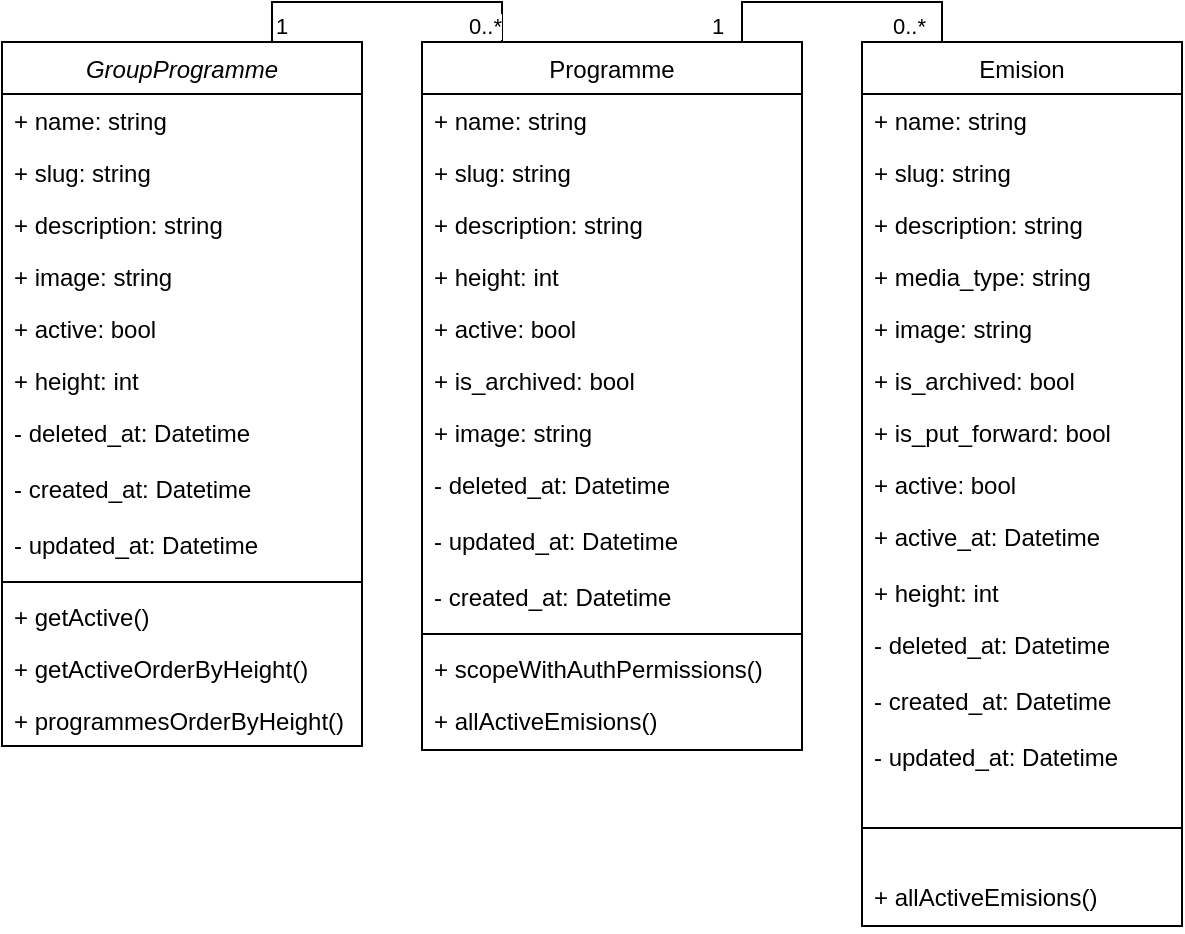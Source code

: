 <mxfile version="17.4.2" type="device"><diagram id="C5RBs43oDa-KdzZeNtuy" name="Page-1"><mxGraphModel dx="1422" dy="905" grid="1" gridSize="10" guides="1" tooltips="1" connect="1" arrows="1" fold="1" page="1" pageScale="1" pageWidth="827" pageHeight="1169" math="0" shadow="0"><root><mxCell id="WIyWlLk6GJQsqaUBKTNV-0"/><mxCell id="WIyWlLk6GJQsqaUBKTNV-1" parent="WIyWlLk6GJQsqaUBKTNV-0"/><mxCell id="zkfFHV4jXpPFQw0GAbJ--0" value="GroupProgramme" style="swimlane;fontStyle=2;align=center;verticalAlign=top;childLayout=stackLayout;horizontal=1;startSize=26;horizontalStack=0;resizeParent=1;resizeLast=0;collapsible=1;marginBottom=0;rounded=0;shadow=0;strokeWidth=1;" parent="WIyWlLk6GJQsqaUBKTNV-1" vertex="1"><mxGeometry x="80" y="160" width="180" height="352" as="geometry"><mxRectangle x="230" y="140" width="160" height="26" as="alternateBounds"/></mxGeometry></mxCell><mxCell id="zkfFHV4jXpPFQw0GAbJ--1" value="+ name: string" style="text;align=left;verticalAlign=top;spacingLeft=4;spacingRight=4;overflow=hidden;rotatable=0;points=[[0,0.5],[1,0.5]];portConstraint=eastwest;" parent="zkfFHV4jXpPFQw0GAbJ--0" vertex="1"><mxGeometry y="26" width="180" height="26" as="geometry"/></mxCell><mxCell id="NErVntGuN5nLjs8QJ0LX-15" value="+ slug: string" style="text;align=left;verticalAlign=top;spacingLeft=4;spacingRight=4;overflow=hidden;rotatable=0;points=[[0,0.5],[1,0.5]];portConstraint=eastwest;" vertex="1" parent="zkfFHV4jXpPFQw0GAbJ--0"><mxGeometry y="52" width="180" height="26" as="geometry"/></mxCell><mxCell id="zkfFHV4jXpPFQw0GAbJ--2" value="+ description: string" style="text;align=left;verticalAlign=top;spacingLeft=4;spacingRight=4;overflow=hidden;rotatable=0;points=[[0,0.5],[1,0.5]];portConstraint=eastwest;rounded=0;shadow=0;html=0;" parent="zkfFHV4jXpPFQw0GAbJ--0" vertex="1"><mxGeometry y="78" width="180" height="26" as="geometry"/></mxCell><mxCell id="zkfFHV4jXpPFQw0GAbJ--3" value="+ image: string" style="text;align=left;verticalAlign=top;spacingLeft=4;spacingRight=4;overflow=hidden;rotatable=0;points=[[0,0.5],[1,0.5]];portConstraint=eastwest;rounded=0;shadow=0;html=0;" parent="zkfFHV4jXpPFQw0GAbJ--0" vertex="1"><mxGeometry y="104" width="180" height="26" as="geometry"/></mxCell><mxCell id="NErVntGuN5nLjs8QJ0LX-0" value="+ active: bool" style="text;align=left;verticalAlign=top;spacingLeft=4;spacingRight=4;overflow=hidden;rotatable=0;points=[[0,0.5],[1,0.5]];portConstraint=eastwest;rounded=0;shadow=0;html=0;" vertex="1" parent="zkfFHV4jXpPFQw0GAbJ--0"><mxGeometry y="130" width="180" height="26" as="geometry"/></mxCell><mxCell id="NErVntGuN5nLjs8QJ0LX-1" value="+ height: int" style="text;align=left;verticalAlign=top;spacingLeft=4;spacingRight=4;overflow=hidden;rotatable=0;points=[[0,0.5],[1,0.5]];portConstraint=eastwest;rounded=0;shadow=0;html=0;" vertex="1" parent="zkfFHV4jXpPFQw0GAbJ--0"><mxGeometry y="156" width="180" height="26" as="geometry"/></mxCell><mxCell id="NErVntGuN5nLjs8QJ0LX-12" value="- deleted_at: Datetime" style="text;align=left;verticalAlign=top;spacingLeft=4;spacingRight=4;overflow=hidden;rotatable=0;points=[[0,0.5],[1,0.5]];portConstraint=eastwest;rounded=0;shadow=0;html=0;" vertex="1" parent="zkfFHV4jXpPFQw0GAbJ--0"><mxGeometry y="182" width="180" height="28" as="geometry"/></mxCell><mxCell id="NErVntGuN5nLjs8QJ0LX-13" value="- created_at: Datetime" style="text;align=left;verticalAlign=top;spacingLeft=4;spacingRight=4;overflow=hidden;rotatable=0;points=[[0,0.5],[1,0.5]];portConstraint=eastwest;rounded=0;shadow=0;html=0;" vertex="1" parent="zkfFHV4jXpPFQw0GAbJ--0"><mxGeometry y="210" width="180" height="28" as="geometry"/></mxCell><mxCell id="NErVntGuN5nLjs8QJ0LX-14" value="- updated_at: Datetime" style="text;align=left;verticalAlign=top;spacingLeft=4;spacingRight=4;overflow=hidden;rotatable=0;points=[[0,0.5],[1,0.5]];portConstraint=eastwest;rounded=0;shadow=0;html=0;" vertex="1" parent="zkfFHV4jXpPFQw0GAbJ--0"><mxGeometry y="238" width="180" height="28" as="geometry"/></mxCell><mxCell id="zkfFHV4jXpPFQw0GAbJ--4" value="" style="line;html=1;strokeWidth=1;align=left;verticalAlign=middle;spacingTop=-1;spacingLeft=3;spacingRight=3;rotatable=0;labelPosition=right;points=[];portConstraint=eastwest;" parent="zkfFHV4jXpPFQw0GAbJ--0" vertex="1"><mxGeometry y="266" width="180" height="8" as="geometry"/></mxCell><mxCell id="zkfFHV4jXpPFQw0GAbJ--5" value="+ getActive()&#10;" style="text;align=left;verticalAlign=top;spacingLeft=4;spacingRight=4;overflow=hidden;rotatable=0;points=[[0,0.5],[1,0.5]];portConstraint=eastwest;" parent="zkfFHV4jXpPFQw0GAbJ--0" vertex="1"><mxGeometry y="274" width="180" height="26" as="geometry"/></mxCell><mxCell id="NErVntGuN5nLjs8QJ0LX-10" value="+ getActiveOrderByHeight()&#10;" style="text;align=left;verticalAlign=top;spacingLeft=4;spacingRight=4;overflow=hidden;rotatable=0;points=[[0,0.5],[1,0.5]];portConstraint=eastwest;" vertex="1" parent="zkfFHV4jXpPFQw0GAbJ--0"><mxGeometry y="300" width="180" height="26" as="geometry"/></mxCell><mxCell id="NErVntGuN5nLjs8QJ0LX-11" value="+ programmesOrderByHeight()" style="text;align=left;verticalAlign=top;spacingLeft=4;spacingRight=4;overflow=hidden;rotatable=0;points=[[0,0.5],[1,0.5]];portConstraint=eastwest;" vertex="1" parent="zkfFHV4jXpPFQw0GAbJ--0"><mxGeometry y="326" width="180" height="26" as="geometry"/></mxCell><mxCell id="zkfFHV4jXpPFQw0GAbJ--6" value="Programme" style="swimlane;fontStyle=0;align=center;verticalAlign=top;childLayout=stackLayout;horizontal=1;startSize=26;horizontalStack=0;resizeParent=1;resizeLast=0;collapsible=1;marginBottom=0;rounded=0;shadow=0;strokeWidth=1;" parent="WIyWlLk6GJQsqaUBKTNV-1" vertex="1"><mxGeometry x="290" y="160" width="190" height="354" as="geometry"><mxRectangle x="130" y="380" width="160" height="26" as="alternateBounds"/></mxGeometry></mxCell><mxCell id="NErVntGuN5nLjs8QJ0LX-16" value="+ name: string" style="text;align=left;verticalAlign=top;spacingLeft=4;spacingRight=4;overflow=hidden;rotatable=0;points=[[0,0.5],[1,0.5]];portConstraint=eastwest;" vertex="1" parent="zkfFHV4jXpPFQw0GAbJ--6"><mxGeometry y="26" width="190" height="26" as="geometry"/></mxCell><mxCell id="NErVntGuN5nLjs8QJ0LX-18" value="+ slug: string" style="text;align=left;verticalAlign=top;spacingLeft=4;spacingRight=4;overflow=hidden;rotatable=0;points=[[0,0.5],[1,0.5]];portConstraint=eastwest;" vertex="1" parent="zkfFHV4jXpPFQw0GAbJ--6"><mxGeometry y="52" width="190" height="26" as="geometry"/></mxCell><mxCell id="NErVntGuN5nLjs8QJ0LX-19" value="+ description: string" style="text;align=left;verticalAlign=top;spacingLeft=4;spacingRight=4;overflow=hidden;rotatable=0;points=[[0,0.5],[1,0.5]];portConstraint=eastwest;rounded=0;shadow=0;html=0;" vertex="1" parent="zkfFHV4jXpPFQw0GAbJ--6"><mxGeometry y="78" width="190" height="26" as="geometry"/></mxCell><mxCell id="NErVntGuN5nLjs8QJ0LX-22" value="+ height: int" style="text;align=left;verticalAlign=top;spacingLeft=4;spacingRight=4;overflow=hidden;rotatable=0;points=[[0,0.5],[1,0.5]];portConstraint=eastwest;rounded=0;shadow=0;html=0;" vertex="1" parent="zkfFHV4jXpPFQw0GAbJ--6"><mxGeometry y="104" width="190" height="26" as="geometry"/></mxCell><mxCell id="NErVntGuN5nLjs8QJ0LX-21" value="+ active: bool" style="text;align=left;verticalAlign=top;spacingLeft=4;spacingRight=4;overflow=hidden;rotatable=0;points=[[0,0.5],[1,0.5]];portConstraint=eastwest;rounded=0;shadow=0;html=0;" vertex="1" parent="zkfFHV4jXpPFQw0GAbJ--6"><mxGeometry y="130" width="190" height="26" as="geometry"/></mxCell><mxCell id="NErVntGuN5nLjs8QJ0LX-26" value="+ is_archived: bool" style="text;align=left;verticalAlign=top;spacingLeft=4;spacingRight=4;overflow=hidden;rotatable=0;points=[[0,0.5],[1,0.5]];portConstraint=eastwest;rounded=0;shadow=0;html=0;" vertex="1" parent="zkfFHV4jXpPFQw0GAbJ--6"><mxGeometry y="156" width="190" height="26" as="geometry"/></mxCell><mxCell id="NErVntGuN5nLjs8QJ0LX-20" value="+ image: string" style="text;align=left;verticalAlign=top;spacingLeft=4;spacingRight=4;overflow=hidden;rotatable=0;points=[[0,0.5],[1,0.5]];portConstraint=eastwest;rounded=0;shadow=0;html=0;" vertex="1" parent="zkfFHV4jXpPFQw0GAbJ--6"><mxGeometry y="182" width="190" height="26" as="geometry"/></mxCell><mxCell id="NErVntGuN5nLjs8QJ0LX-23" value="- deleted_at: Datetime" style="text;align=left;verticalAlign=top;spacingLeft=4;spacingRight=4;overflow=hidden;rotatable=0;points=[[0,0.5],[1,0.5]];portConstraint=eastwest;rounded=0;shadow=0;html=0;" vertex="1" parent="zkfFHV4jXpPFQw0GAbJ--6"><mxGeometry y="208" width="190" height="28" as="geometry"/></mxCell><mxCell id="NErVntGuN5nLjs8QJ0LX-25" value="- updated_at: Datetime" style="text;align=left;verticalAlign=top;spacingLeft=4;spacingRight=4;overflow=hidden;rotatable=0;points=[[0,0.5],[1,0.5]];portConstraint=eastwest;rounded=0;shadow=0;html=0;" vertex="1" parent="zkfFHV4jXpPFQw0GAbJ--6"><mxGeometry y="236" width="190" height="28" as="geometry"/></mxCell><mxCell id="NErVntGuN5nLjs8QJ0LX-24" value="- created_at: Datetime" style="text;align=left;verticalAlign=top;spacingLeft=4;spacingRight=4;overflow=hidden;rotatable=0;points=[[0,0.5],[1,0.5]];portConstraint=eastwest;rounded=0;shadow=0;html=0;" vertex="1" parent="zkfFHV4jXpPFQw0GAbJ--6"><mxGeometry y="264" width="190" height="28" as="geometry"/></mxCell><mxCell id="zkfFHV4jXpPFQw0GAbJ--9" value="" style="line;html=1;strokeWidth=1;align=left;verticalAlign=middle;spacingTop=-1;spacingLeft=3;spacingRight=3;rotatable=0;labelPosition=right;points=[];portConstraint=eastwest;" parent="zkfFHV4jXpPFQw0GAbJ--6" vertex="1"><mxGeometry y="292" width="190" height="8" as="geometry"/></mxCell><mxCell id="zkfFHV4jXpPFQw0GAbJ--11" value="+ scopeWithAuthPermissions()" style="text;align=left;verticalAlign=top;spacingLeft=4;spacingRight=4;overflow=hidden;rotatable=0;points=[[0,0.5],[1,0.5]];portConstraint=eastwest;" parent="zkfFHV4jXpPFQw0GAbJ--6" vertex="1"><mxGeometry y="300" width="190" height="26" as="geometry"/></mxCell><mxCell id="NErVntGuN5nLjs8QJ0LX-27" value="+ allActiveEmisions()" style="text;align=left;verticalAlign=top;spacingLeft=4;spacingRight=4;overflow=hidden;rotatable=0;points=[[0,0.5],[1,0.5]];portConstraint=eastwest;" vertex="1" parent="zkfFHV4jXpPFQw0GAbJ--6"><mxGeometry y="326" width="190" height="26" as="geometry"/></mxCell><mxCell id="zkfFHV4jXpPFQw0GAbJ--13" value="Emision" style="swimlane;fontStyle=0;align=center;verticalAlign=top;childLayout=stackLayout;horizontal=1;startSize=26;horizontalStack=0;resizeParent=1;resizeLast=0;collapsible=1;marginBottom=0;rounded=0;shadow=0;strokeWidth=1;" parent="WIyWlLk6GJQsqaUBKTNV-1" vertex="1"><mxGeometry x="510" y="160" width="160" height="442" as="geometry"><mxRectangle x="340" y="380" width="170" height="26" as="alternateBounds"/></mxGeometry></mxCell><mxCell id="NErVntGuN5nLjs8QJ0LX-31" value="+ name: string" style="text;align=left;verticalAlign=top;spacingLeft=4;spacingRight=4;overflow=hidden;rotatable=0;points=[[0,0.5],[1,0.5]];portConstraint=eastwest;" vertex="1" parent="zkfFHV4jXpPFQw0GAbJ--13"><mxGeometry y="26" width="160" height="26" as="geometry"/></mxCell><mxCell id="NErVntGuN5nLjs8QJ0LX-32" value="+ slug: string" style="text;align=left;verticalAlign=top;spacingLeft=4;spacingRight=4;overflow=hidden;rotatable=0;points=[[0,0.5],[1,0.5]];portConstraint=eastwest;" vertex="1" parent="zkfFHV4jXpPFQw0GAbJ--13"><mxGeometry y="52" width="160" height="26" as="geometry"/></mxCell><mxCell id="NErVntGuN5nLjs8QJ0LX-33" value="+ description: string" style="text;align=left;verticalAlign=top;spacingLeft=4;spacingRight=4;overflow=hidden;rotatable=0;points=[[0,0.5],[1,0.5]];portConstraint=eastwest;rounded=0;shadow=0;html=0;" vertex="1" parent="zkfFHV4jXpPFQw0GAbJ--13"><mxGeometry y="78" width="160" height="26" as="geometry"/></mxCell><mxCell id="NErVntGuN5nLjs8QJ0LX-41" value="+ media_type: string" style="text;align=left;verticalAlign=top;spacingLeft=4;spacingRight=4;overflow=hidden;rotatable=0;points=[[0,0.5],[1,0.5]];portConstraint=eastwest;rounded=0;shadow=0;html=0;" vertex="1" parent="zkfFHV4jXpPFQw0GAbJ--13"><mxGeometry y="104" width="160" height="26" as="geometry"/></mxCell><mxCell id="NErVntGuN5nLjs8QJ0LX-37" value="+ image: string" style="text;align=left;verticalAlign=top;spacingLeft=4;spacingRight=4;overflow=hidden;rotatable=0;points=[[0,0.5],[1,0.5]];portConstraint=eastwest;rounded=0;shadow=0;html=0;" vertex="1" parent="zkfFHV4jXpPFQw0GAbJ--13"><mxGeometry y="130" width="160" height="26" as="geometry"/></mxCell><mxCell id="NErVntGuN5nLjs8QJ0LX-36" value="+ is_archived: bool" style="text;align=left;verticalAlign=top;spacingLeft=4;spacingRight=4;overflow=hidden;rotatable=0;points=[[0,0.5],[1,0.5]];portConstraint=eastwest;rounded=0;shadow=0;html=0;" vertex="1" parent="zkfFHV4jXpPFQw0GAbJ--13"><mxGeometry y="156" width="160" height="26" as="geometry"/></mxCell><mxCell id="NErVntGuN5nLjs8QJ0LX-42" value="+ is_put_forward: bool" style="text;align=left;verticalAlign=top;spacingLeft=4;spacingRight=4;overflow=hidden;rotatable=0;points=[[0,0.5],[1,0.5]];portConstraint=eastwest;rounded=0;shadow=0;html=0;" vertex="1" parent="zkfFHV4jXpPFQw0GAbJ--13"><mxGeometry y="182" width="160" height="26" as="geometry"/></mxCell><mxCell id="NErVntGuN5nLjs8QJ0LX-35" value="+ active: bool" style="text;align=left;verticalAlign=top;spacingLeft=4;spacingRight=4;overflow=hidden;rotatable=0;points=[[0,0.5],[1,0.5]];portConstraint=eastwest;rounded=0;shadow=0;html=0;" vertex="1" parent="zkfFHV4jXpPFQw0GAbJ--13"><mxGeometry y="208" width="160" height="26" as="geometry"/></mxCell><mxCell id="NErVntGuN5nLjs8QJ0LX-43" value="+ active_at: Datetime" style="text;align=left;verticalAlign=top;spacingLeft=4;spacingRight=4;overflow=hidden;rotatable=0;points=[[0,0.5],[1,0.5]];portConstraint=eastwest;rounded=0;shadow=0;html=0;" vertex="1" parent="zkfFHV4jXpPFQw0GAbJ--13"><mxGeometry y="234" width="160" height="28" as="geometry"/></mxCell><mxCell id="NErVntGuN5nLjs8QJ0LX-34" value="+ height: int" style="text;align=left;verticalAlign=top;spacingLeft=4;spacingRight=4;overflow=hidden;rotatable=0;points=[[0,0.5],[1,0.5]];portConstraint=eastwest;rounded=0;shadow=0;html=0;" vertex="1" parent="zkfFHV4jXpPFQw0GAbJ--13"><mxGeometry y="262" width="160" height="26" as="geometry"/></mxCell><mxCell id="NErVntGuN5nLjs8QJ0LX-38" value="- deleted_at: Datetime" style="text;align=left;verticalAlign=top;spacingLeft=4;spacingRight=4;overflow=hidden;rotatable=0;points=[[0,0.5],[1,0.5]];portConstraint=eastwest;rounded=0;shadow=0;html=0;" vertex="1" parent="zkfFHV4jXpPFQw0GAbJ--13"><mxGeometry y="288" width="160" height="28" as="geometry"/></mxCell><mxCell id="NErVntGuN5nLjs8QJ0LX-40" value="- created_at: Datetime" style="text;align=left;verticalAlign=top;spacingLeft=4;spacingRight=4;overflow=hidden;rotatable=0;points=[[0,0.5],[1,0.5]];portConstraint=eastwest;rounded=0;shadow=0;html=0;" vertex="1" parent="zkfFHV4jXpPFQw0GAbJ--13"><mxGeometry y="316" width="160" height="28" as="geometry"/></mxCell><mxCell id="NErVntGuN5nLjs8QJ0LX-39" value="- updated_at: Datetime" style="text;align=left;verticalAlign=top;spacingLeft=4;spacingRight=4;overflow=hidden;rotatable=0;points=[[0,0.5],[1,0.5]];portConstraint=eastwest;rounded=0;shadow=0;html=0;" vertex="1" parent="zkfFHV4jXpPFQw0GAbJ--13"><mxGeometry y="344" width="160" height="28" as="geometry"/></mxCell><mxCell id="zkfFHV4jXpPFQw0GAbJ--15" value="" style="line;html=1;strokeWidth=1;align=left;verticalAlign=middle;spacingTop=-1;spacingLeft=3;spacingRight=3;rotatable=0;labelPosition=right;points=[];portConstraint=eastwest;" parent="zkfFHV4jXpPFQw0GAbJ--13" vertex="1"><mxGeometry y="372" width="160" height="42" as="geometry"/></mxCell><mxCell id="NErVntGuN5nLjs8QJ0LX-44" value="+ allActiveEmisions()" style="text;align=left;verticalAlign=top;spacingLeft=4;spacingRight=4;overflow=hidden;rotatable=0;points=[[0,0.5],[1,0.5]];portConstraint=eastwest;rounded=0;shadow=0;html=0;" vertex="1" parent="zkfFHV4jXpPFQw0GAbJ--13"><mxGeometry y="414" width="160" height="28" as="geometry"/></mxCell><mxCell id="NErVntGuN5nLjs8QJ0LX-28" value="" style="endArrow=none;html=1;edgeStyle=orthogonalEdgeStyle;rounded=0;entryX=0.25;entryY=0;entryDx=0;entryDy=0;exitX=0.75;exitY=0;exitDx=0;exitDy=0;" edge="1" parent="WIyWlLk6GJQsqaUBKTNV-1" source="zkfFHV4jXpPFQw0GAbJ--0" target="zkfFHV4jXpPFQw0GAbJ--6"><mxGeometry relative="1" as="geometry"><mxPoint x="220" y="90" as="sourcePoint"/><mxPoint x="380" y="90" as="targetPoint"/><Array as="points"><mxPoint x="215" y="140"/><mxPoint x="330" y="140"/><mxPoint x="330" y="160"/></Array></mxGeometry></mxCell><mxCell id="NErVntGuN5nLjs8QJ0LX-29" value="1" style="edgeLabel;resizable=0;html=1;align=left;verticalAlign=bottom;" connectable="0" vertex="1" parent="NErVntGuN5nLjs8QJ0LX-28"><mxGeometry x="-1" relative="1" as="geometry"/></mxCell><mxCell id="NErVntGuN5nLjs8QJ0LX-30" value="0..*" style="edgeLabel;resizable=0;html=1;align=right;verticalAlign=bottom;" connectable="0" vertex="1" parent="NErVntGuN5nLjs8QJ0LX-28"><mxGeometry x="1" relative="1" as="geometry"><mxPoint x="-7" as="offset"/></mxGeometry></mxCell><mxCell id="NErVntGuN5nLjs8QJ0LX-45" value="" style="endArrow=none;html=1;edgeStyle=orthogonalEdgeStyle;rounded=0;exitX=0.75;exitY=0;exitDx=0;exitDy=0;entryX=0.25;entryY=0;entryDx=0;entryDy=0;" edge="1" parent="WIyWlLk6GJQsqaUBKTNV-1" source="zkfFHV4jXpPFQw0GAbJ--6" target="zkfFHV4jXpPFQw0GAbJ--13"><mxGeometry relative="1" as="geometry"><mxPoint x="450" y="150" as="sourcePoint"/><mxPoint x="600" y="110" as="targetPoint"/><Array as="points"><mxPoint x="450" y="160"/><mxPoint x="450" y="140"/><mxPoint x="550" y="140"/></Array></mxGeometry></mxCell><mxCell id="NErVntGuN5nLjs8QJ0LX-46" value="1" style="edgeLabel;resizable=0;html=1;align=left;verticalAlign=bottom;" connectable="0" vertex="1" parent="NErVntGuN5nLjs8QJ0LX-45"><mxGeometry x="-1" relative="1" as="geometry"/></mxCell><mxCell id="NErVntGuN5nLjs8QJ0LX-47" value="0..*" style="edgeLabel;resizable=0;html=1;align=right;verticalAlign=bottom;" connectable="0" vertex="1" parent="NErVntGuN5nLjs8QJ0LX-45"><mxGeometry x="1" relative="1" as="geometry"><mxPoint x="-7" as="offset"/></mxGeometry></mxCell></root></mxGraphModel></diagram></mxfile>